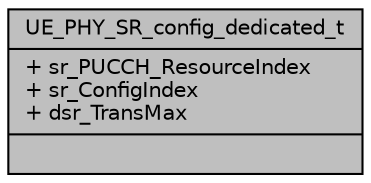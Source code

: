 digraph "UE_PHY_SR_config_dedicated_t"
{
 // LATEX_PDF_SIZE
  edge [fontname="Helvetica",fontsize="10",labelfontname="Helvetica",labelfontsize="10"];
  node [fontname="Helvetica",fontsize="10",shape=record];
  Node1 [label="{UE_PHY_SR_config_dedicated_t\n|+ sr_PUCCH_ResourceIndex\l+ sr_ConfigIndex\l+ dsr_TransMax\l|}",height=0.2,width=0.4,color="black", fillcolor="grey75", style="filled", fontcolor="black",tooltip=" "];
}
